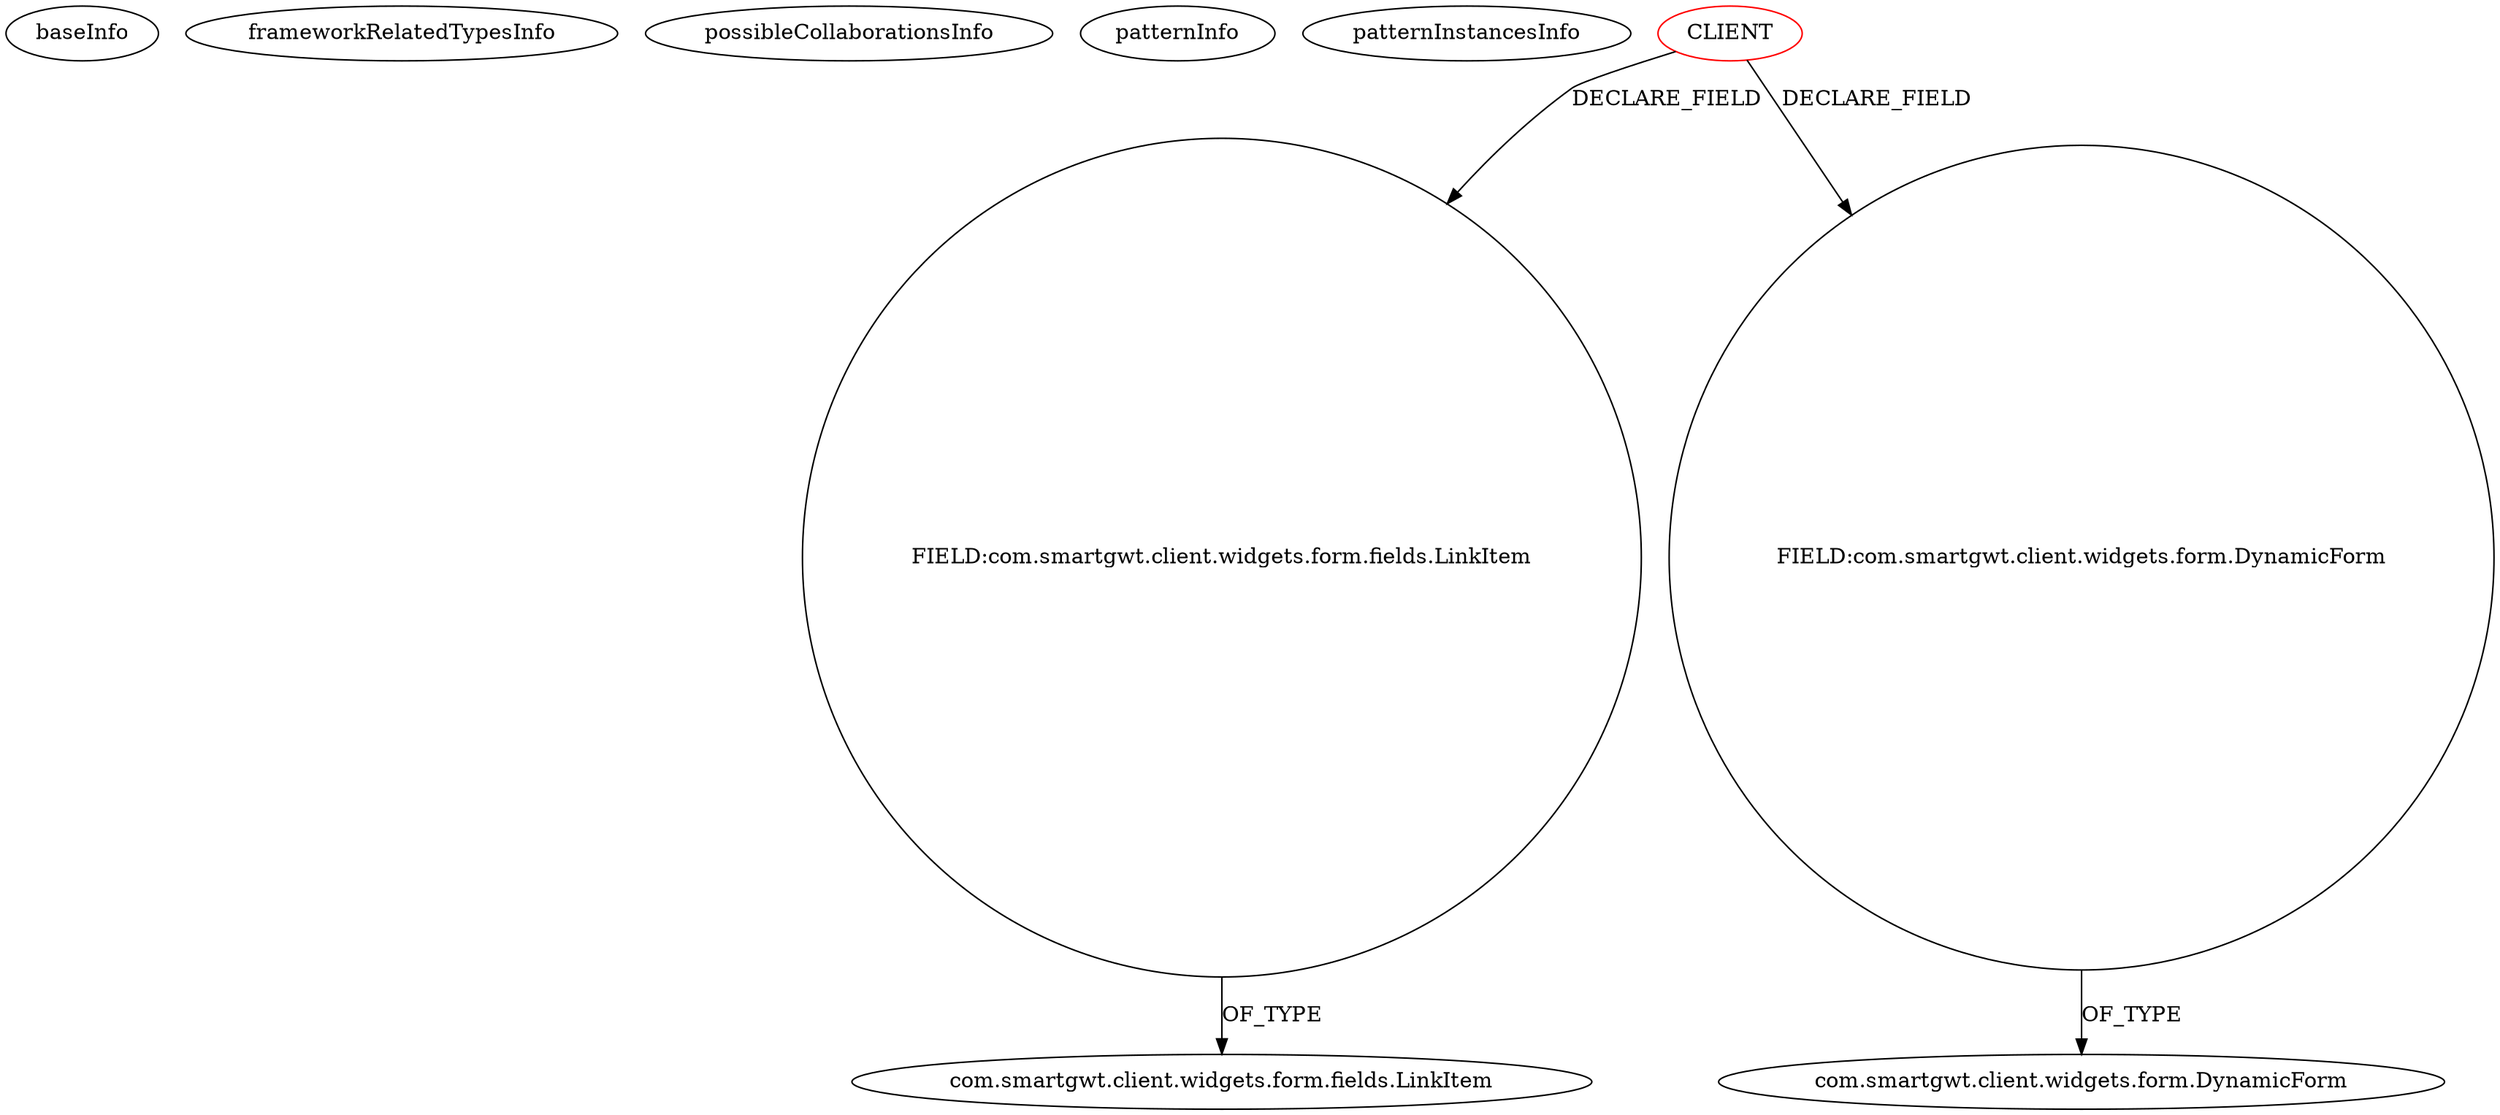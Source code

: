 digraph {
baseInfo[graphId=1467,category="pattern",isAnonymous=false,possibleRelation=false]
frameworkRelatedTypesInfo[]
possibleCollaborationsInfo[]
patternInfo[frequency=2.0,patternRootClient=0]
patternInstancesInfo[0="Namrack-TeachToLearn~/Namrack-TeachToLearn/TeachToLearn-master/TeachToLearn/src/ttl/client/layout/widgets/NavigationPanelWidget.java~NavigationPanelLink~374",1="Namrack-TeachToLearn~/Namrack-TeachToLearn/TeachToLearn-master/TeachToLearn/src/ttl/client/layout/widgets/LoginWidget.java~LoginWidget~356"]
5[label="com.smartgwt.client.widgets.form.fields.LinkItem",vertexType="FRAMEWORK_CLASS_TYPE",isFrameworkType=false]
4[label="FIELD:com.smartgwt.client.widgets.form.fields.LinkItem",vertexType="FIELD_DECLARATION",isFrameworkType=false,shape=circle]
0[label="CLIENT",vertexType="ROOT_CLIENT_CLASS_DECLARATION",isFrameworkType=false,color=red]
2[label="FIELD:com.smartgwt.client.widgets.form.DynamicForm",vertexType="FIELD_DECLARATION",isFrameworkType=false,shape=circle]
3[label="com.smartgwt.client.widgets.form.DynamicForm",vertexType="FRAMEWORK_CLASS_TYPE",isFrameworkType=false]
0->2[label="DECLARE_FIELD"]
0->4[label="DECLARE_FIELD"]
4->5[label="OF_TYPE"]
2->3[label="OF_TYPE"]
}
